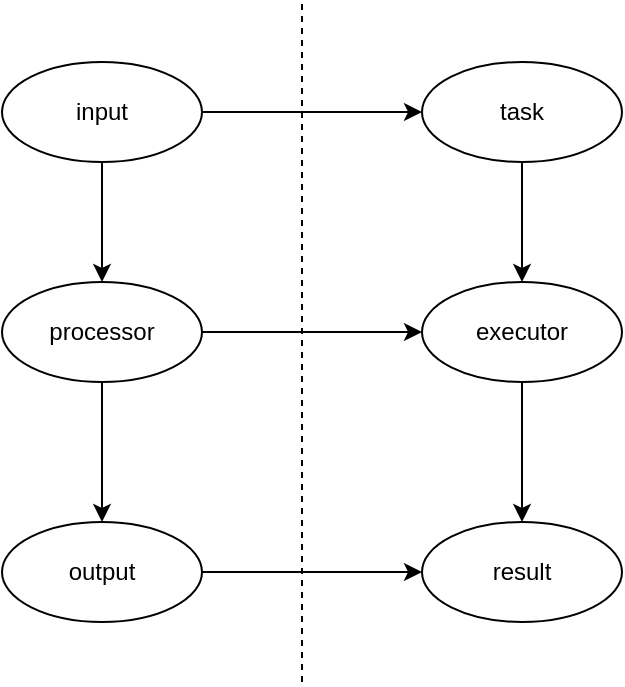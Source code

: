 <mxfile version="22.0.2" type="github">
  <diagram name="第 1 页" id="TuBOP4SOUBkxJFCFS6-D">
    <mxGraphModel dx="1222" dy="619" grid="1" gridSize="10" guides="1" tooltips="1" connect="1" arrows="1" fold="1" page="1" pageScale="1" pageWidth="827" pageHeight="1169" math="0" shadow="0">
      <root>
        <mxCell id="0" />
        <mxCell id="1" parent="0" />
        <mxCell id="Uz1_Gug-2insgdr3uzFE-5" style="edgeStyle=orthogonalEdgeStyle;rounded=0;orthogonalLoop=1;jettySize=auto;html=1;exitX=0.5;exitY=1;exitDx=0;exitDy=0;entryX=0.5;entryY=0;entryDx=0;entryDy=0;" edge="1" parent="1" source="Uz1_Gug-2insgdr3uzFE-1" target="Uz1_Gug-2insgdr3uzFE-2">
          <mxGeometry relative="1" as="geometry" />
        </mxCell>
        <mxCell id="Uz1_Gug-2insgdr3uzFE-12" style="edgeStyle=orthogonalEdgeStyle;rounded=0;orthogonalLoop=1;jettySize=auto;html=1;exitX=1;exitY=0.5;exitDx=0;exitDy=0;" edge="1" parent="1" source="Uz1_Gug-2insgdr3uzFE-1" target="Uz1_Gug-2insgdr3uzFE-8">
          <mxGeometry relative="1" as="geometry" />
        </mxCell>
        <mxCell id="Uz1_Gug-2insgdr3uzFE-1" value="input" style="ellipse;whiteSpace=wrap;html=1;" vertex="1" parent="1">
          <mxGeometry x="120" y="150" width="100" height="50" as="geometry" />
        </mxCell>
        <mxCell id="Uz1_Gug-2insgdr3uzFE-6" style="edgeStyle=orthogonalEdgeStyle;rounded=0;orthogonalLoop=1;jettySize=auto;html=1;exitX=0.5;exitY=1;exitDx=0;exitDy=0;entryX=0.5;entryY=0;entryDx=0;entryDy=0;" edge="1" parent="1" source="Uz1_Gug-2insgdr3uzFE-2" target="Uz1_Gug-2insgdr3uzFE-3">
          <mxGeometry relative="1" as="geometry" />
        </mxCell>
        <mxCell id="Uz1_Gug-2insgdr3uzFE-13" style="edgeStyle=orthogonalEdgeStyle;rounded=0;orthogonalLoop=1;jettySize=auto;html=1;exitX=1;exitY=0.5;exitDx=0;exitDy=0;" edge="1" parent="1" source="Uz1_Gug-2insgdr3uzFE-2" target="Uz1_Gug-2insgdr3uzFE-10">
          <mxGeometry relative="1" as="geometry" />
        </mxCell>
        <mxCell id="Uz1_Gug-2insgdr3uzFE-2" value="processor" style="ellipse;whiteSpace=wrap;html=1;" vertex="1" parent="1">
          <mxGeometry x="120" y="260" width="100" height="50" as="geometry" />
        </mxCell>
        <mxCell id="Uz1_Gug-2insgdr3uzFE-14" style="edgeStyle=orthogonalEdgeStyle;rounded=0;orthogonalLoop=1;jettySize=auto;html=1;exitX=1;exitY=0.5;exitDx=0;exitDy=0;" edge="1" parent="1" source="Uz1_Gug-2insgdr3uzFE-3" target="Uz1_Gug-2insgdr3uzFE-11">
          <mxGeometry relative="1" as="geometry" />
        </mxCell>
        <mxCell id="Uz1_Gug-2insgdr3uzFE-3" value="output" style="ellipse;whiteSpace=wrap;html=1;" vertex="1" parent="1">
          <mxGeometry x="120" y="380" width="100" height="50" as="geometry" />
        </mxCell>
        <mxCell id="Uz1_Gug-2insgdr3uzFE-4" value="" style="endArrow=none;dashed=1;html=1;rounded=0;" edge="1" parent="1">
          <mxGeometry width="50" height="50" relative="1" as="geometry">
            <mxPoint x="270" y="460" as="sourcePoint" />
            <mxPoint x="270" y="120" as="targetPoint" />
          </mxGeometry>
        </mxCell>
        <mxCell id="Uz1_Gug-2insgdr3uzFE-7" style="edgeStyle=orthogonalEdgeStyle;rounded=0;orthogonalLoop=1;jettySize=auto;html=1;exitX=0.5;exitY=1;exitDx=0;exitDy=0;entryX=0.5;entryY=0;entryDx=0;entryDy=0;" edge="1" parent="1" source="Uz1_Gug-2insgdr3uzFE-8" target="Uz1_Gug-2insgdr3uzFE-10">
          <mxGeometry relative="1" as="geometry" />
        </mxCell>
        <mxCell id="Uz1_Gug-2insgdr3uzFE-8" value="task" style="ellipse;whiteSpace=wrap;html=1;" vertex="1" parent="1">
          <mxGeometry x="330" y="150" width="100" height="50" as="geometry" />
        </mxCell>
        <mxCell id="Uz1_Gug-2insgdr3uzFE-9" style="edgeStyle=orthogonalEdgeStyle;rounded=0;orthogonalLoop=1;jettySize=auto;html=1;exitX=0.5;exitY=1;exitDx=0;exitDy=0;entryX=0.5;entryY=0;entryDx=0;entryDy=0;" edge="1" parent="1" source="Uz1_Gug-2insgdr3uzFE-10" target="Uz1_Gug-2insgdr3uzFE-11">
          <mxGeometry relative="1" as="geometry" />
        </mxCell>
        <mxCell id="Uz1_Gug-2insgdr3uzFE-10" value="executor" style="ellipse;whiteSpace=wrap;html=1;" vertex="1" parent="1">
          <mxGeometry x="330" y="260" width="100" height="50" as="geometry" />
        </mxCell>
        <mxCell id="Uz1_Gug-2insgdr3uzFE-11" value="result" style="ellipse;whiteSpace=wrap;html=1;" vertex="1" parent="1">
          <mxGeometry x="330" y="380" width="100" height="50" as="geometry" />
        </mxCell>
      </root>
    </mxGraphModel>
  </diagram>
</mxfile>
